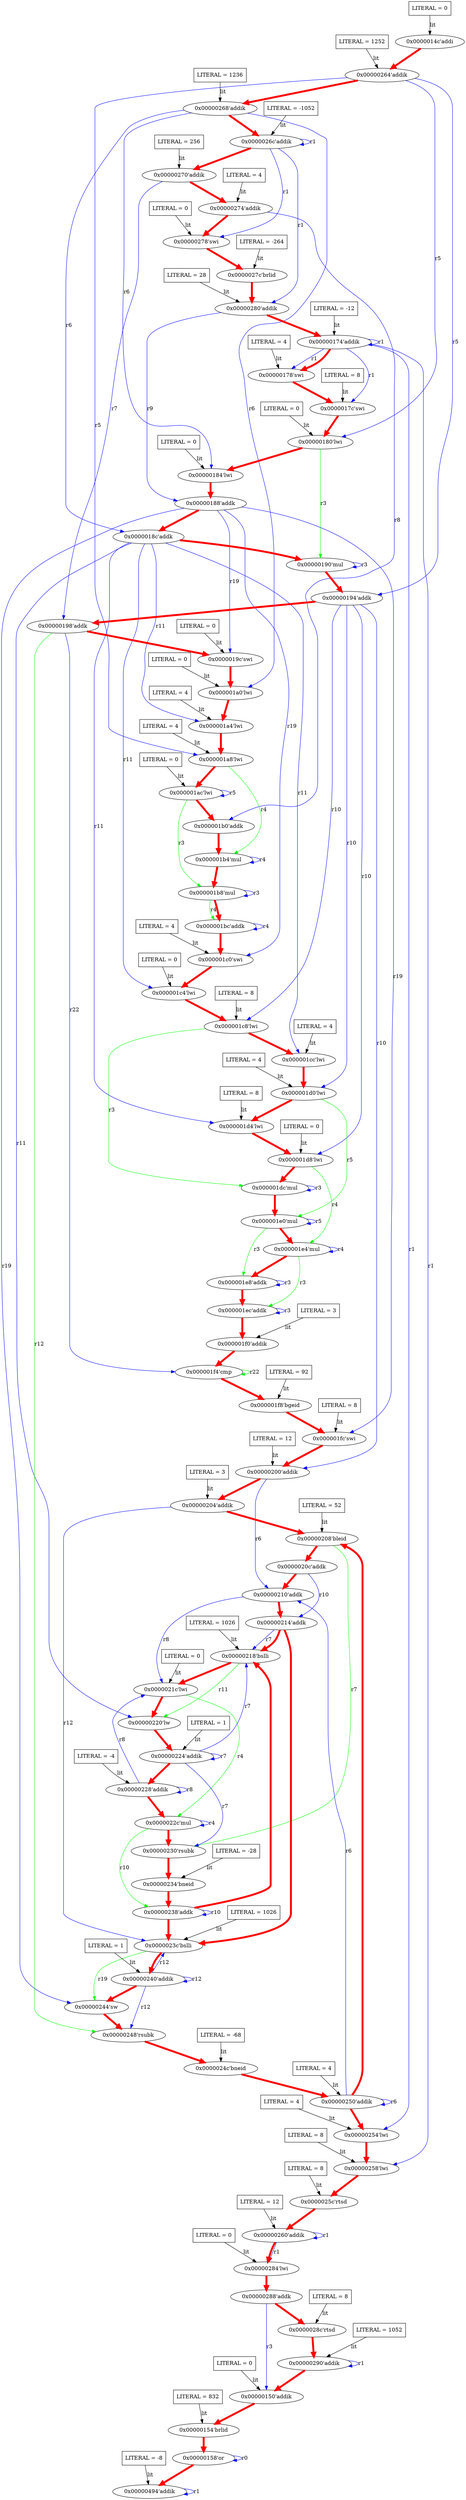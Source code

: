 digraph G {
  A0x0000014c [ label="0x0000014c'addi" ];
  ALITERAL0x0000014c [ label="LITERAL = 0" shape="polygon" sides="4" ];
  A0x00000264 [ label="0x00000264'addik" ];
  ALITERAL0x00000264 [ label="LITERAL = 1252" shape="polygon" sides="4" ];
  A0x00000268 [ label="0x00000268'addik" ];
  ALITERAL0x00000268 [ label="LITERAL = 1236" shape="polygon" sides="4" ];
  A0x0000026c [ label="0x0000026c'addik" ];
  ALITERAL0x0000026c [ label="LITERAL = -1052" shape="polygon" sides="4" ];
  A0x00000270 [ label="0x00000270'addik" ];
  ALITERAL0x00000270 [ label="LITERAL = 256" shape="polygon" sides="4" ];
  A0x00000274 [ label="0x00000274'addik" ];
  ALITERAL0x00000274 [ label="LITERAL = 4" shape="polygon" sides="4" ];
  A0x00000278 [ label="0x00000278'swi" ];
  ALITERAL0x00000278 [ label="LITERAL = 0" shape="polygon" sides="4" ];
  A0x0000027c [ label="0x0000027c'brlid" ];
  ALITERAL0x0000027c [ label="LITERAL = -264" shape="polygon" sides="4" ];
  A0x00000280 [ label="0x00000280'addik" ];
  ALITERAL0x00000280 [ label="LITERAL = 28" shape="polygon" sides="4" ];
  A0x00000174 [ label="0x00000174'addik" ];
  ALITERAL0x00000174 [ label="LITERAL = -12" shape="polygon" sides="4" ];
  A0x00000178 [ label="0x00000178'swi" ];
  ALITERAL0x00000178 [ label="LITERAL = 4" shape="polygon" sides="4" ];
  A0x0000017c [ label="0x0000017c'swi" ];
  ALITERAL0x0000017c [ label="LITERAL = 8" shape="polygon" sides="4" ];
  A0x00000180 [ label="0x00000180'lwi" ];
  ALITERAL0x00000180 [ label="LITERAL = 0" shape="polygon" sides="4" ];
  A0x00000184 [ label="0x00000184'lwi" ];
  ALITERAL0x00000184 [ label="LITERAL = 0" shape="polygon" sides="4" ];
  A0x00000188 [ label="0x00000188'addk" ];
  A0x0000018c [ label="0x0000018c'addk" ];
  A0x00000190 [ label="0x00000190'mul" ];
  A0x00000194 [ label="0x00000194'addk" ];
  A0x00000198 [ label="0x00000198'addk" ];
  A0x0000019c [ label="0x0000019c'swi" ];
  ALITERAL0x0000019c [ label="LITERAL = 0" shape="polygon" sides="4" ];
  A0x000001a0 [ label="0x000001a0'lwi" ];
  ALITERAL0x000001a0 [ label="LITERAL = 0" shape="polygon" sides="4" ];
  A0x000001a4 [ label="0x000001a4'lwi" ];
  ALITERAL0x000001a4 [ label="LITERAL = 4" shape="polygon" sides="4" ];
  A0x000001a8 [ label="0x000001a8'lwi" ];
  ALITERAL0x000001a8 [ label="LITERAL = 4" shape="polygon" sides="4" ];
  A0x000001ac [ label="0x000001ac'lwi" ];
  ALITERAL0x000001ac [ label="LITERAL = 0" shape="polygon" sides="4" ];
  A0x000001b0 [ label="0x000001b0'addk" ];
  A0x000001b4 [ label="0x000001b4'mul" ];
  A0x000001b8 [ label="0x000001b8'mul" ];
  A0x000001bc [ label="0x000001bc'addk" ];
  A0x000001c0 [ label="0x000001c0'swi" ];
  ALITERAL0x000001c0 [ label="LITERAL = 4" shape="polygon" sides="4" ];
  A0x000001c4 [ label="0x000001c4'lwi" ];
  ALITERAL0x000001c4 [ label="LITERAL = 0" shape="polygon" sides="4" ];
  A0x000001c8 [ label="0x000001c8'lwi" ];
  ALITERAL0x000001c8 [ label="LITERAL = 8" shape="polygon" sides="4" ];
  A0x000001cc [ label="0x000001cc'lwi" ];
  ALITERAL0x000001cc [ label="LITERAL = 4" shape="polygon" sides="4" ];
  A0x000001d0 [ label="0x000001d0'lwi" ];
  ALITERAL0x000001d0 [ label="LITERAL = 4" shape="polygon" sides="4" ];
  A0x000001d4 [ label="0x000001d4'lwi" ];
  ALITERAL0x000001d4 [ label="LITERAL = 8" shape="polygon" sides="4" ];
  A0x000001d8 [ label="0x000001d8'lwi" ];
  ALITERAL0x000001d8 [ label="LITERAL = 0" shape="polygon" sides="4" ];
  A0x000001dc [ label="0x000001dc'mul" ];
  A0x000001e0 [ label="0x000001e0'mul" ];
  A0x000001e4 [ label="0x000001e4'mul" ];
  A0x000001e8 [ label="0x000001e8'addk" ];
  A0x000001ec [ label="0x000001ec'addk" ];
  A0x000001f0 [ label="0x000001f0'addik" ];
  ALITERAL0x000001f0 [ label="LITERAL = 3" shape="polygon" sides="4" ];
  A0x000001f4 [ label="0x000001f4'cmp" ];
  A0x000001f8 [ label="0x000001f8'bgeid" ];
  ALITERAL0x000001f8 [ label="LITERAL = 92" shape="polygon" sides="4" ];
  A0x000001fc [ label="0x000001fc'swi" ];
  ALITERAL0x000001fc [ label="LITERAL = 8" shape="polygon" sides="4" ];
  A0x00000200 [ label="0x00000200'addik" ];
  ALITERAL0x00000200 [ label="LITERAL = 12" shape="polygon" sides="4" ];
  A0x00000204 [ label="0x00000204'addik" ];
  ALITERAL0x00000204 [ label="LITERAL = 3" shape="polygon" sides="4" ];
  A0x00000208 [ label="0x00000208'bleid" ];
  ALITERAL0x00000208 [ label="LITERAL = 52" shape="polygon" sides="4" ];
  A0x0000020c [ label="0x0000020c'addk" ];
  A0x00000210 [ label="0x00000210'addk" ];
  A0x00000214 [ label="0x00000214'addk" ];
  A0x0000023c [ label="0x0000023c'bslli" ];
  ALITERAL0x0000023c [ label="LITERAL = 1026" shape="polygon" sides="4" ];
  A0x00000240 [ label="0x00000240'addik" ];
  ALITERAL0x00000240 [ label="LITERAL = 1" shape="polygon" sides="4" ];
  A0x00000244 [ label="0x00000244'sw" ];
  A0x00000248 [ label="0x00000248'rsubk" ];
  A0x0000024c [ label="0x0000024c'bneid" ];
  ALITERAL0x0000024c [ label="LITERAL = -68" shape="polygon" sides="4" ];
  A0x00000250 [ label="0x00000250'addik" ];
  ALITERAL0x00000250 [ label="LITERAL = 4" shape="polygon" sides="4" ];
  A0x00000218 [ label="0x00000218'bslli" ];
  ALITERAL0x00000218 [ label="LITERAL = 1026" shape="polygon" sides="4" ];
  A0x0000021c [ label="0x0000021c'lwi" ];
  ALITERAL0x0000021c [ label="LITERAL = 0" shape="polygon" sides="4" ];
  A0x00000220 [ label="0x00000220'lw" ];
  A0x00000224 [ label="0x00000224'addik" ];
  ALITERAL0x00000224 [ label="LITERAL = 1" shape="polygon" sides="4" ];
  A0x00000228 [ label="0x00000228'addik" ];
  ALITERAL0x00000228 [ label="LITERAL = -4" shape="polygon" sides="4" ];
  A0x0000022c [ label="0x0000022c'mul" ];
  A0x00000230 [ label="0x00000230'rsubk" ];
  A0x00000234 [ label="0x00000234'bneid" ];
  ALITERAL0x00000234 [ label="LITERAL = -28" shape="polygon" sides="4" ];
  A0x00000238 [ label="0x00000238'addk" ];
  A0x00000254 [ label="0x00000254'lwi" ];
  ALITERAL0x00000254 [ label="LITERAL = 4" shape="polygon" sides="4" ];
  A0x00000258 [ label="0x00000258'lwi" ];
  ALITERAL0x00000258 [ label="LITERAL = 8" shape="polygon" sides="4" ];
  A0x0000025c [ label="0x0000025c'rtsd" ];
  ALITERAL0x0000025c [ label="LITERAL = 8" shape="polygon" sides="4" ];
  A0x00000260 [ label="0x00000260'addik" ];
  ALITERAL0x00000260 [ label="LITERAL = 12" shape="polygon" sides="4" ];
  A0x00000284 [ label="0x00000284'lwi" ];
  ALITERAL0x00000284 [ label="LITERAL = 0" shape="polygon" sides="4" ];
  A0x00000288 [ label="0x00000288'addk" ];
  A0x0000028c [ label="0x0000028c'rtsd" ];
  ALITERAL0x0000028c [ label="LITERAL = 8" shape="polygon" sides="4" ];
  A0x00000290 [ label="0x00000290'addik" ];
  ALITERAL0x00000290 [ label="LITERAL = 1052" shape="polygon" sides="4" ];
  A0x00000150 [ label="0x00000150'addik" ];
  ALITERAL0x00000150 [ label="LITERAL = 0" shape="polygon" sides="4" ];
  A0x00000154 [ label="0x00000154'brlid" ];
  ALITERAL0x00000154 [ label="LITERAL = 832" shape="polygon" sides="4" ];
  A0x00000158 [ label="0x00000158'or" ];
  A0x00000494 [ label="0x00000494'addik" ];
  ALITERAL0x00000494 [ label="LITERAL = -8" shape="polygon" sides="4" ];
  ALITERAL0x0000014c -> A0x0000014c [ label="lit" ];
  ALITERAL0x00000264 -> A0x00000264 [ label="lit" ];
  ALITERAL0x00000268 -> A0x00000268 [ label="lit" ];
  A0x0000026c -> A0x0000026c [ label="r1" color="blue" ];
  ALITERAL0x0000026c -> A0x0000026c [ label="lit" ];
  ALITERAL0x00000270 -> A0x00000270 [ label="lit" ];
  ALITERAL0x00000274 -> A0x00000274 [ label="lit" ];
  A0x0000026c -> A0x00000278 [ label="r1" color="blue" ];
  ALITERAL0x00000278 -> A0x00000278 [ label="lit" ];
  ALITERAL0x0000027c -> A0x0000027c [ label="lit" ];
  A0x0000026c -> A0x00000280 [ label="r1" color="blue" ];
  ALITERAL0x00000280 -> A0x00000280 [ label="lit" ];
  A0x00000174 -> A0x00000174 [ label="r1" color="blue" ];
  ALITERAL0x00000174 -> A0x00000174 [ label="lit" ];
  A0x00000174 -> A0x00000178 [ label="r1" color="blue" ];
  ALITERAL0x00000178 -> A0x00000178 [ label="lit" ];
  A0x00000174 -> A0x0000017c [ label="r1" color="blue" ];
  ALITERAL0x0000017c -> A0x0000017c [ label="lit" ];
  A0x00000264 -> A0x00000180 [ label="r5" color="blue" ];
  ALITERAL0x00000180 -> A0x00000180 [ label="lit" ];
  A0x00000268 -> A0x00000184 [ label="r6" color="blue" ];
  ALITERAL0x00000184 -> A0x00000184 [ label="lit" ];
  A0x00000280 -> A0x00000188 [ label="r9" color="blue" ];
  A0x00000268 -> A0x0000018c [ label="r6" color="blue" ];
  A0x00000190 -> A0x00000190 [ label="r3" color="blue" ];
  A0x00000180 -> A0x00000190 [ label="r3" color="green" ];
  A0x00000264 -> A0x00000194 [ label="r5" color="blue" ];
  A0x00000270 -> A0x00000198 [ label="r7" color="blue" ];
  A0x00000188 -> A0x0000019c [ label="r19" color="blue" ];
  ALITERAL0x0000019c -> A0x0000019c [ label="lit" ];
  A0x00000268 -> A0x000001a0 [ label="r6" color="blue" ];
  ALITERAL0x000001a0 -> A0x000001a0 [ label="lit" ];
  A0x0000018c -> A0x000001a4 [ label="r11" color="blue" ];
  ALITERAL0x000001a4 -> A0x000001a4 [ label="lit" ];
  A0x00000264 -> A0x000001a8 [ label="r5" color="blue" ];
  ALITERAL0x000001a8 -> A0x000001a8 [ label="lit" ];
  A0x000001ac -> A0x000001ac [ label="r5" color="blue" ];
  ALITERAL0x000001ac -> A0x000001ac [ label="lit" ];
  A0x00000274 -> A0x000001b0 [ label="r8" color="blue" ];
  A0x000001b4 -> A0x000001b4 [ label="r4" color="blue" ];
  A0x000001a8 -> A0x000001b4 [ label="r4" color="green" ];
  A0x000001b8 -> A0x000001b8 [ label="r3" color="blue" ];
  A0x000001ac -> A0x000001b8 [ label="r3" color="green" ];
  A0x000001bc -> A0x000001bc [ label="r4" color="blue" ];
  A0x000001b8 -> A0x000001bc [ label="r4" color="green" ];
  A0x00000188 -> A0x000001c0 [ label="r19" color="blue" ];
  ALITERAL0x000001c0 -> A0x000001c0 [ label="lit" ];
  A0x0000018c -> A0x000001c4 [ label="r11" color="blue" ];
  ALITERAL0x000001c4 -> A0x000001c4 [ label="lit" ];
  A0x00000194 -> A0x000001c8 [ label="r10" color="blue" ];
  ALITERAL0x000001c8 -> A0x000001c8 [ label="lit" ];
  A0x0000018c -> A0x000001cc [ label="r11" color="blue" ];
  ALITERAL0x000001cc -> A0x000001cc [ label="lit" ];
  A0x00000194 -> A0x000001d0 [ label="r10" color="blue" ];
  ALITERAL0x000001d0 -> A0x000001d0 [ label="lit" ];
  A0x0000018c -> A0x000001d4 [ label="r11" color="blue" ];
  ALITERAL0x000001d4 -> A0x000001d4 [ label="lit" ];
  A0x00000194 -> A0x000001d8 [ label="r10" color="blue" ];
  ALITERAL0x000001d8 -> A0x000001d8 [ label="lit" ];
  A0x000001dc -> A0x000001dc [ label="r3" color="blue" ];
  A0x000001c8 -> A0x000001dc [ label="r3" color="green" ];
  A0x000001e0 -> A0x000001e0 [ label="r5" color="blue" ];
  A0x000001d0 -> A0x000001e0 [ label="r5" color="green" ];
  A0x000001e4 -> A0x000001e4 [ label="r4" color="blue" ];
  A0x000001d8 -> A0x000001e4 [ label="r4" color="green" ];
  A0x000001e8 -> A0x000001e8 [ label="r3" color="blue" ];
  A0x000001e0 -> A0x000001e8 [ label="r3" color="green" ];
  A0x000001ec -> A0x000001ec [ label="r3" color="blue" ];
  A0x000001e4 -> A0x000001ec [ label="r3" color="green" ];
  ALITERAL0x000001f0 -> A0x000001f0 [ label="lit" ];
  A0x00000198 -> A0x000001f4 [ label="r22" color="blue" ];
  A0x000001f4 -> A0x000001f4 [ label="r22" color="green" ];
  ALITERAL0x000001f8 -> A0x000001f8 [ label="lit" ];
  A0x00000188 -> A0x000001fc [ label="r19" color="blue" ];
  ALITERAL0x000001fc -> A0x000001fc [ label="lit" ];
  A0x00000194 -> A0x00000200 [ label="r10" color="blue" ];
  ALITERAL0x00000200 -> A0x00000200 [ label="lit" ];
  ALITERAL0x00000204 -> A0x00000204 [ label="lit" ];
  ALITERAL0x00000208 -> A0x00000208 [ label="lit" ];
  A0x00000200 -> A0x00000210 [ label="r6" color="blue" ];
  A0x0000020c -> A0x00000214 [ label="r10" color="blue" ];
  A0x00000204 -> A0x0000023c [ label="r12" color="blue" ];
  ALITERAL0x0000023c -> A0x0000023c [ label="lit" ];
  A0x00000240 -> A0x00000240 [ label="r12" color="blue" ];
  ALITERAL0x00000240 -> A0x00000240 [ label="lit" ];
  A0x00000188 -> A0x00000244 [ label="r19" color="blue" ];
  A0x0000023c -> A0x00000244 [ label="r19" color="green" ];
  A0x00000240 -> A0x00000248 [ label="r12" color="blue" ];
  A0x00000198 -> A0x00000248 [ label="r12" color="green" ];
  ALITERAL0x0000024c -> A0x0000024c [ label="lit" ];
  A0x00000250 -> A0x00000250 [ label="r6" color="blue" ];
  ALITERAL0x00000250 -> A0x00000250 [ label="lit" ];
  A0x00000250 -> A0x00000210 [ label="r6" color="blue" ];
  A0x00000214 -> A0x00000218 [ label="r7" color="blue" ];
  ALITERAL0x00000218 -> A0x00000218 [ label="lit" ];
  A0x00000210 -> A0x0000021c [ label="r8" color="blue" ];
  ALITERAL0x0000021c -> A0x0000021c [ label="lit" ];
  A0x0000018c -> A0x00000220 [ label="r11" color="blue" ];
  A0x00000218 -> A0x00000220 [ label="r11" color="green" ];
  A0x00000224 -> A0x00000224 [ label="r7" color="blue" ];
  ALITERAL0x00000224 -> A0x00000224 [ label="lit" ];
  A0x00000228 -> A0x00000228 [ label="r8" color="blue" ];
  ALITERAL0x00000228 -> A0x00000228 [ label="lit" ];
  A0x0000022c -> A0x0000022c [ label="r4" color="blue" ];
  A0x0000021c -> A0x0000022c [ label="r4" color="green" ];
  A0x00000224 -> A0x00000230 [ label="r7" color="blue" ];
  A0x00000208 -> A0x00000230 [ label="r7" color="green" ];
  ALITERAL0x00000234 -> A0x00000234 [ label="lit" ];
  A0x00000238 -> A0x00000238 [ label="r10" color="blue" ];
  A0x0000022c -> A0x00000238 [ label="r10" color="green" ];
  A0x00000224 -> A0x00000218 [ label="r7" color="blue" ];
  A0x00000228 -> A0x0000021c [ label="r8" color="blue" ];
  A0x00000240 -> A0x0000023c [ label="r12" color="blue" ];
  A0x00000174 -> A0x00000254 [ label="r1" color="blue" ];
  ALITERAL0x00000254 -> A0x00000254 [ label="lit" ];
  A0x00000174 -> A0x00000258 [ label="r1" color="blue" ];
  ALITERAL0x00000258 -> A0x00000258 [ label="lit" ];
  ALITERAL0x0000025c -> A0x0000025c [ label="lit" ];
  A0x00000260 -> A0x00000260 [ label="r1" color="blue" ];
  ALITERAL0x00000260 -> A0x00000260 [ label="lit" ];
  A0x00000260 -> A0x00000284 [ label="r1" color="blue" ];
  ALITERAL0x00000284 -> A0x00000284 [ label="lit" ];
  ALITERAL0x0000028c -> A0x0000028c [ label="lit" ];
  A0x00000290 -> A0x00000290 [ label="r1" color="blue" ];
  ALITERAL0x00000290 -> A0x00000290 [ label="lit" ];
  A0x00000288 -> A0x00000150 [ label="r3" color="blue" ];
  ALITERAL0x00000150 -> A0x00000150 [ label="lit" ];
  ALITERAL0x00000154 -> A0x00000154 [ label="lit" ];
  A0x00000158 -> A0x00000158 [ label="r0" color="blue" ];
  A0x00000494 -> A0x00000494 [ label="r1" color="blue" ];
  ALITERAL0x00000494 -> A0x00000494 [ label="lit" ];
  A0x00000290 -> A0x00000150 [ color="red" penwidth="5" ];
  A0x00000250 -> A0x00000208 [ color="red" penwidth="5" ];
  A0x00000250 -> A0x00000254 [ color="red" penwidth="5" ];
  A0x00000174 -> A0x00000178 [ color="red" penwidth="5" ];
  A0x000001cc -> A0x000001d0 [ color="red" penwidth="5" ];
  A0x00000210 -> A0x00000214 [ color="red" penwidth="5" ];
  A0x00000254 -> A0x00000258 [ color="red" penwidth="5" ];
  A0x00000178 -> A0x0000017c [ color="red" penwidth="5" ];
  A0x00000214 -> A0x0000023c [ color="red" penwidth="5" ];
  A0x00000214 -> A0x00000218 [ color="red" penwidth="5" ];
  A0x00000258 -> A0x0000025c [ color="red" penwidth="5" ];
  A0x00000218 -> A0x0000021c [ color="red" penwidth="5" ];
  A0x000001e0 -> A0x000001e4 [ color="red" penwidth="5" ];
  A0x0000028c -> A0x00000290 [ color="red" penwidth="5" ];
  A0x000001a0 -> A0x000001a4 [ color="red" penwidth="5" ];
  A0x000001e4 -> A0x000001e8 [ color="red" penwidth="5" ];
  A0x0000024c -> A0x00000250 [ color="red" penwidth="5" ];
  A0x000001a4 -> A0x000001a8 [ color="red" penwidth="5" ];
  A0x000001e8 -> A0x000001ec [ color="red" penwidth="5" ];
  A0x0000020c -> A0x00000210 [ color="red" penwidth="5" ];
  A0x00000280 -> A0x00000174 [ color="red" penwidth="5" ];
  A0x000001fc -> A0x00000200 [ color="red" penwidth="5" ];
  A0x00000240 -> A0x00000244 [ color="red" penwidth="5" ];
  A0x00000284 -> A0x00000288 [ color="red" penwidth="5" ];
  A0x000001bc -> A0x000001c0 [ color="red" penwidth="5" ];
  A0x00000200 -> A0x00000204 [ color="red" penwidth="5" ];
  A0x00000244 -> A0x00000248 [ color="red" penwidth="5" ];
  A0x00000288 -> A0x0000028c [ color="red" penwidth="5" ];
  A0x00000204 -> A0x00000208 [ color="red" penwidth="5" ];
  A0x00000248 -> A0x0000024c [ color="red" penwidth="5" ];
  A0x00000208 -> A0x0000020c [ color="red" penwidth="5" ];
  A0x0000019c -> A0x000001a0 [ color="red" penwidth="5" ];
  A0x000001d0 -> A0x000001d4 [ color="red" penwidth="5" ];
  A0x0000027c -> A0x00000280 [ color="red" penwidth="5" ];
  A0x000001d4 -> A0x000001d8 [ color="red" penwidth="5" ];
  A0x0000023c -> A0x00000240 [ color="red" penwidth="5" ];
  A0x000001d8 -> A0x000001dc [ color="red" penwidth="5" ];
  A0x00000190 -> A0x00000194 [ color="red" penwidth="5" ];
  A0x00000270 -> A0x00000274 [ color="red" penwidth="5" ];
  A0x00000194 -> A0x00000198 [ color="red" penwidth="5" ];
  A0x00000150 -> A0x00000154 [ color="red" penwidth="5" ];
  A0x00000274 -> A0x00000278 [ color="red" penwidth="5" ];
  A0x000001ec -> A0x000001f0 [ color="red" penwidth="5" ];
  A0x00000230 -> A0x00000234 [ color="red" penwidth="5" ];
  A0x00000198 -> A0x0000019c [ color="red" penwidth="5" ];
  A0x00000154 -> A0x00000158 [ color="red" penwidth="5" ];
  A0x00000278 -> A0x0000027c [ color="red" penwidth="5" ];
  A0x000001ac -> A0x000001b0 [ color="red" penwidth="5" ];
  A0x00000234 -> A0x00000238 [ color="red" penwidth="5" ];
  A0x00000158 -> A0x00000494 [ color="red" penwidth="5" ];
  A0x00000238 -> A0x00000218 [ color="red" penwidth="5" ];
  A0x00000238 -> A0x0000023c [ color="red" penwidth="5" ];
  A0x0000018c -> A0x00000190 [ color="red" penwidth="5" ];
  A0x000001c0 -> A0x000001c4 [ color="red" penwidth="5" ];
  A0x0000026c -> A0x00000270 [ color="red" penwidth="5" ];
  A0x0000014c -> A0x00000264 [ color="red" penwidth="5" ];
  A0x000001c4 -> A0x000001c8 [ color="red" penwidth="5" ];
  A0x0000022c -> A0x00000230 [ color="red" penwidth="5" ];
  A0x000001c8 -> A0x000001cc [ color="red" penwidth="5" ];
  A0x000001a8 -> A0x000001ac [ color="red" penwidth="5" ];
  A0x00000180 -> A0x00000184 [ color="red" penwidth="5" ];
  A0x00000260 -> A0x00000284 [ color="red" penwidth="5" ];
  A0x00000184 -> A0x00000188 [ color="red" penwidth="5" ];
  A0x00000264 -> A0x00000268 [ color="red" penwidth="5" ];
  A0x000001dc -> A0x000001e0 [ color="red" penwidth="5" ];
  A0x00000220 -> A0x00000224 [ color="red" penwidth="5" ];
  A0x00000188 -> A0x0000018c [ color="red" penwidth="5" ];
  A0x00000268 -> A0x0000026c [ color="red" penwidth="5" ];
  A0x00000224 -> A0x00000228 [ color="red" penwidth="5" ];
  A0x00000228 -> A0x0000022c [ color="red" penwidth="5" ];
  A0x000001f0 -> A0x000001f4 [ color="red" penwidth="5" ];
  A0x0000017c -> A0x00000180 [ color="red" penwidth="5" ];
  A0x000001b0 -> A0x000001b4 [ color="red" penwidth="5" ];
  A0x000001f4 -> A0x000001f8 [ color="red" penwidth="5" ];
  A0x0000025c -> A0x00000260 [ color="red" penwidth="5" ];
  A0x000001b4 -> A0x000001b8 [ color="red" penwidth="5" ];
  A0x000001f8 -> A0x000001fc [ color="red" penwidth="5" ];
  A0x0000021c -> A0x00000220 [ color="red" penwidth="5" ];
  A0x000001b8 -> A0x000001bc [ color="red" penwidth="5" ];
}
